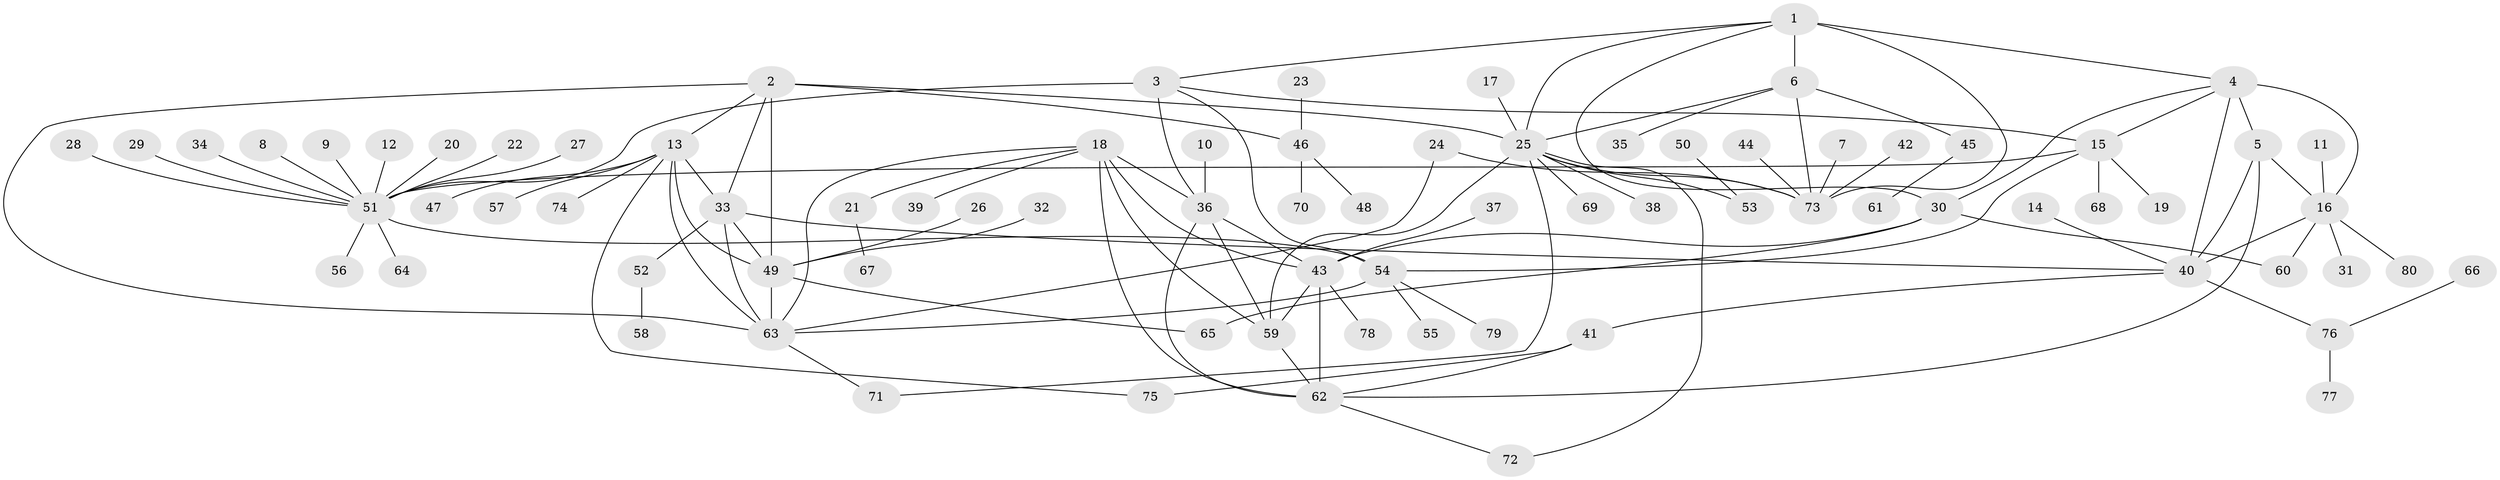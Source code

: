 // original degree distribution, {8: 0.06060606060606061, 7: 0.05303030303030303, 14: 0.007575757575757576, 6: 0.022727272727272728, 10: 0.03787878787878788, 9: 0.030303030303030304, 11: 0.007575757575757576, 5: 0.022727272727272728, 1: 0.5454545454545454, 2: 0.16666666666666666, 3: 0.03787878787878788, 4: 0.007575757575757576}
// Generated by graph-tools (version 1.1) at 2025/37/03/04/25 23:37:50]
// undirected, 80 vertices, 115 edges
graph export_dot {
  node [color=gray90,style=filled];
  1;
  2;
  3;
  4;
  5;
  6;
  7;
  8;
  9;
  10;
  11;
  12;
  13;
  14;
  15;
  16;
  17;
  18;
  19;
  20;
  21;
  22;
  23;
  24;
  25;
  26;
  27;
  28;
  29;
  30;
  31;
  32;
  33;
  34;
  35;
  36;
  37;
  38;
  39;
  40;
  41;
  42;
  43;
  44;
  45;
  46;
  47;
  48;
  49;
  50;
  51;
  52;
  53;
  54;
  55;
  56;
  57;
  58;
  59;
  60;
  61;
  62;
  63;
  64;
  65;
  66;
  67;
  68;
  69;
  70;
  71;
  72;
  73;
  74;
  75;
  76;
  77;
  78;
  79;
  80;
  1 -- 3 [weight=1.0];
  1 -- 4 [weight=1.0];
  1 -- 6 [weight=2.0];
  1 -- 25 [weight=2.0];
  1 -- 30 [weight=1.0];
  1 -- 73 [weight=4.0];
  2 -- 13 [weight=1.0];
  2 -- 25 [weight=1.0];
  2 -- 33 [weight=1.0];
  2 -- 46 [weight=1.0];
  2 -- 49 [weight=2.0];
  2 -- 63 [weight=1.0];
  3 -- 15 [weight=1.0];
  3 -- 36 [weight=1.0];
  3 -- 51 [weight=3.0];
  3 -- 54 [weight=1.0];
  4 -- 5 [weight=2.0];
  4 -- 15 [weight=1.0];
  4 -- 16 [weight=2.0];
  4 -- 30 [weight=1.0];
  4 -- 40 [weight=1.0];
  5 -- 16 [weight=4.0];
  5 -- 40 [weight=2.0];
  5 -- 62 [weight=1.0];
  6 -- 25 [weight=1.0];
  6 -- 35 [weight=1.0];
  6 -- 45 [weight=1.0];
  6 -- 73 [weight=2.0];
  7 -- 73 [weight=1.0];
  8 -- 51 [weight=1.0];
  9 -- 51 [weight=1.0];
  10 -- 36 [weight=1.0];
  11 -- 16 [weight=1.0];
  12 -- 51 [weight=1.0];
  13 -- 33 [weight=1.0];
  13 -- 47 [weight=1.0];
  13 -- 49 [weight=2.0];
  13 -- 57 [weight=1.0];
  13 -- 63 [weight=1.0];
  13 -- 74 [weight=1.0];
  13 -- 75 [weight=1.0];
  14 -- 40 [weight=1.0];
  15 -- 19 [weight=1.0];
  15 -- 51 [weight=3.0];
  15 -- 54 [weight=1.0];
  15 -- 68 [weight=1.0];
  16 -- 31 [weight=1.0];
  16 -- 40 [weight=2.0];
  16 -- 60 [weight=1.0];
  16 -- 80 [weight=1.0];
  17 -- 25 [weight=1.0];
  18 -- 21 [weight=1.0];
  18 -- 36 [weight=1.0];
  18 -- 39 [weight=1.0];
  18 -- 43 [weight=2.0];
  18 -- 59 [weight=1.0];
  18 -- 62 [weight=1.0];
  18 -- 63 [weight=1.0];
  20 -- 51 [weight=1.0];
  21 -- 67 [weight=1.0];
  22 -- 51 [weight=1.0];
  23 -- 46 [weight=1.0];
  24 -- 63 [weight=1.0];
  24 -- 73 [weight=1.0];
  25 -- 38 [weight=1.0];
  25 -- 53 [weight=1.0];
  25 -- 59 [weight=1.0];
  25 -- 69 [weight=1.0];
  25 -- 71 [weight=1.0];
  25 -- 72 [weight=1.0];
  25 -- 73 [weight=2.0];
  26 -- 49 [weight=1.0];
  27 -- 51 [weight=1.0];
  28 -- 51 [weight=1.0];
  29 -- 51 [weight=1.0];
  30 -- 43 [weight=1.0];
  30 -- 60 [weight=1.0];
  30 -- 65 [weight=1.0];
  32 -- 49 [weight=1.0];
  33 -- 40 [weight=1.0];
  33 -- 49 [weight=2.0];
  33 -- 52 [weight=1.0];
  33 -- 63 [weight=1.0];
  34 -- 51 [weight=1.0];
  36 -- 43 [weight=2.0];
  36 -- 59 [weight=1.0];
  36 -- 62 [weight=1.0];
  37 -- 43 [weight=1.0];
  40 -- 41 [weight=1.0];
  40 -- 76 [weight=1.0];
  41 -- 62 [weight=1.0];
  41 -- 75 [weight=1.0];
  42 -- 73 [weight=1.0];
  43 -- 59 [weight=2.0];
  43 -- 62 [weight=2.0];
  43 -- 78 [weight=1.0];
  44 -- 73 [weight=1.0];
  45 -- 61 [weight=1.0];
  46 -- 48 [weight=1.0];
  46 -- 70 [weight=1.0];
  49 -- 63 [weight=2.0];
  49 -- 65 [weight=1.0];
  50 -- 53 [weight=1.0];
  51 -- 54 [weight=3.0];
  51 -- 56 [weight=1.0];
  51 -- 64 [weight=1.0];
  52 -- 58 [weight=1.0];
  54 -- 55 [weight=1.0];
  54 -- 63 [weight=1.0];
  54 -- 79 [weight=1.0];
  59 -- 62 [weight=1.0];
  62 -- 72 [weight=1.0];
  63 -- 71 [weight=1.0];
  66 -- 76 [weight=1.0];
  76 -- 77 [weight=1.0];
}
